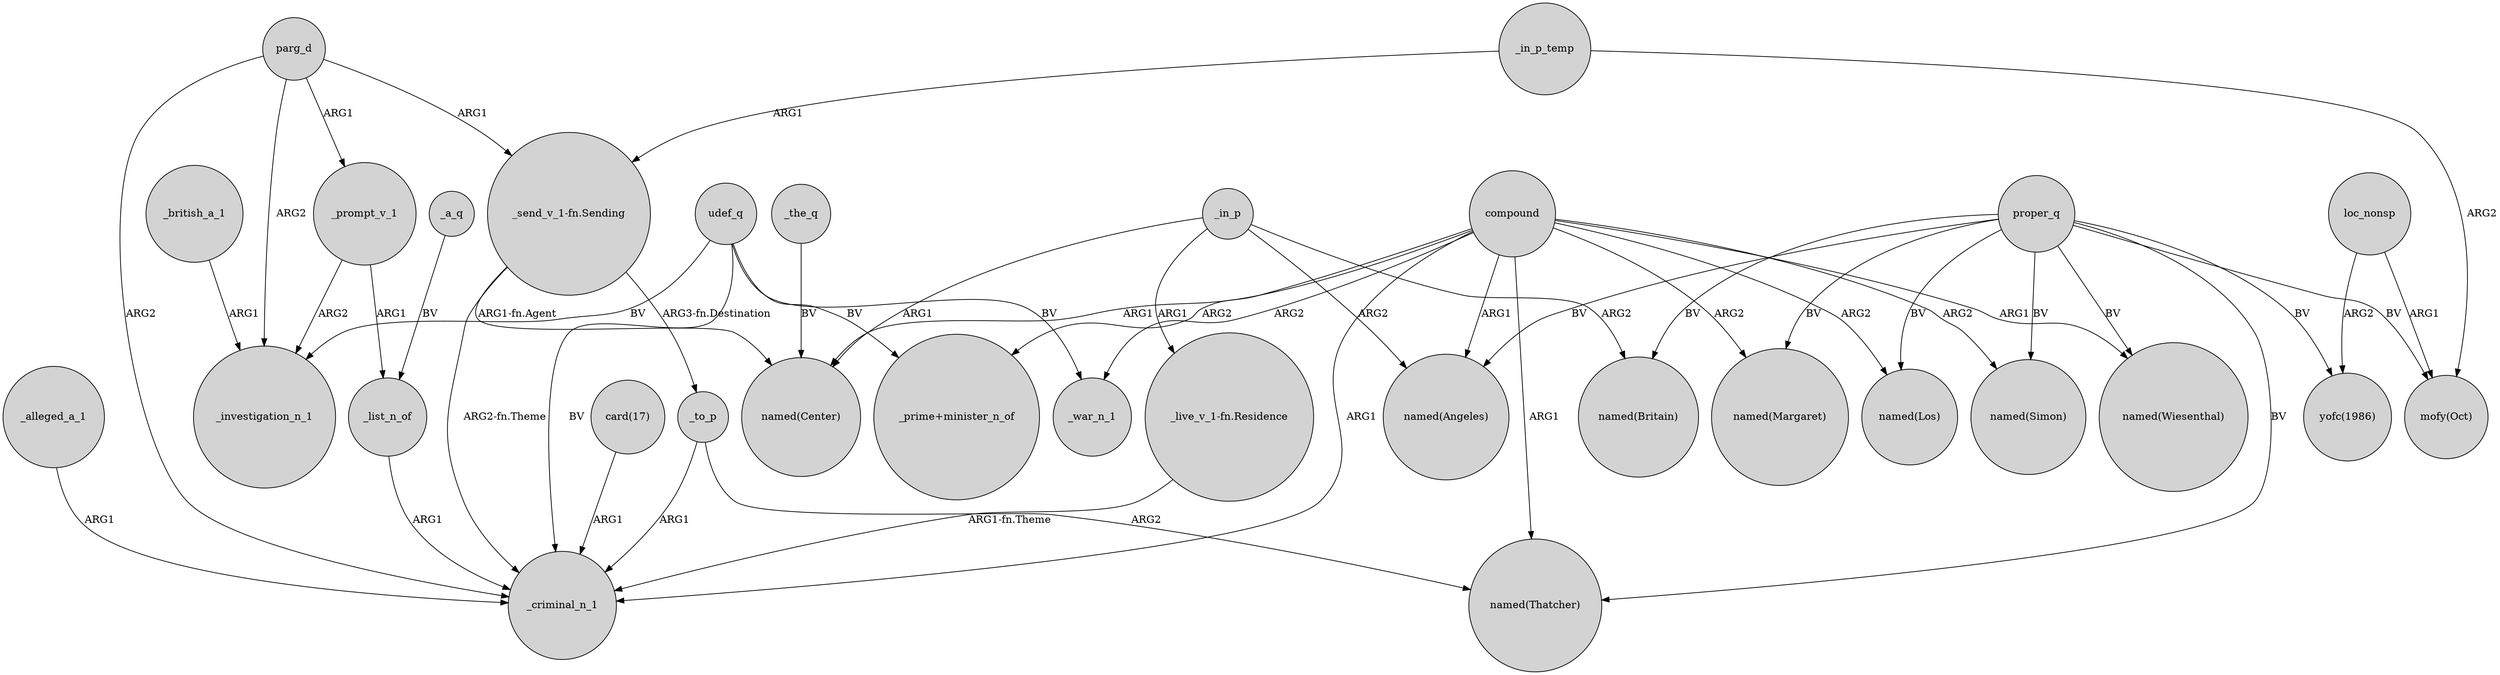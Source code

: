 digraph {
	node [shape=circle style=filled]
	proper_q -> "named(Simon)" [label=BV]
	_alleged_a_1 -> _criminal_n_1 [label=ARG1]
	udef_q -> _investigation_n_1 [label=BV]
	_in_p -> "named(Britain)" [label=ARG2]
	compound -> "named(Margaret)" [label=ARG2]
	_a_q -> _list_n_of [label=BV]
	_in_p -> "_live_v_1-fn.Residence" [label=ARG1]
	loc_nonsp -> "mofy(Oct)" [label=ARG1]
	compound -> "_prime+minister_n_of" [label=ARG2]
	parg_d -> _prompt_v_1 [label=ARG1]
	"_send_v_1-fn.Sending" -> "named(Center)" [label="ARG1-fn.Agent"]
	compound -> "named(Los)" [label=ARG2]
	"_live_v_1-fn.Residence" -> _criminal_n_1 [label="ARG1-fn.Theme"]
	_list_n_of -> _criminal_n_1 [label=ARG1]
	proper_q -> "named(Los)" [label=BV]
	compound -> "named(Wiesenthal)" [label=ARG1]
	_in_p_temp -> "mofy(Oct)" [label=ARG2]
	compound -> "named(Simon)" [label=ARG2]
	proper_q -> "mofy(Oct)" [label=BV]
	_to_p -> "named(Thatcher)" [label=ARG2]
	_prompt_v_1 -> _list_n_of [label=ARG1]
	loc_nonsp -> "yofc(1986)" [label=ARG2]
	compound -> "named(Angeles)" [label=ARG1]
	compound -> "named(Thatcher)" [label=ARG1]
	proper_q -> "named(Margaret)" [label=BV]
	proper_q -> "named(Wiesenthal)" [label=BV]
	udef_q -> "_prime+minister_n_of" [label=BV]
	_in_p -> "named(Angeles)" [label=ARG2]
	compound -> _criminal_n_1 [label=ARG1]
	"card(17)" -> _criminal_n_1 [label=ARG1]
	_the_q -> "named(Center)" [label=BV]
	_british_a_1 -> _investigation_n_1 [label=ARG1]
	parg_d -> _investigation_n_1 [label=ARG2]
	"_send_v_1-fn.Sending" -> _to_p [label="ARG3-fn.Destination"]
	proper_q -> "yofc(1986)" [label=BV]
	udef_q -> _war_n_1 [label=BV]
	_prompt_v_1 -> _investigation_n_1 [label=ARG2]
	"_send_v_1-fn.Sending" -> _criminal_n_1 [label="ARG2-fn.Theme"]
	_to_p -> _criminal_n_1 [label=ARG1]
	compound -> "named(Center)" [label=ARG1]
	parg_d -> "_send_v_1-fn.Sending" [label=ARG1]
	parg_d -> _criminal_n_1 [label=ARG2]
	proper_q -> "named(Angeles)" [label=BV]
	_in_p_temp -> "_send_v_1-fn.Sending" [label=ARG1]
	_in_p -> "named(Center)" [label=ARG1]
	proper_q -> "named(Thatcher)" [label=BV]
	compound -> _war_n_1 [label=ARG2]
	proper_q -> "named(Britain)" [label=BV]
	udef_q -> _criminal_n_1 [label=BV]
}
